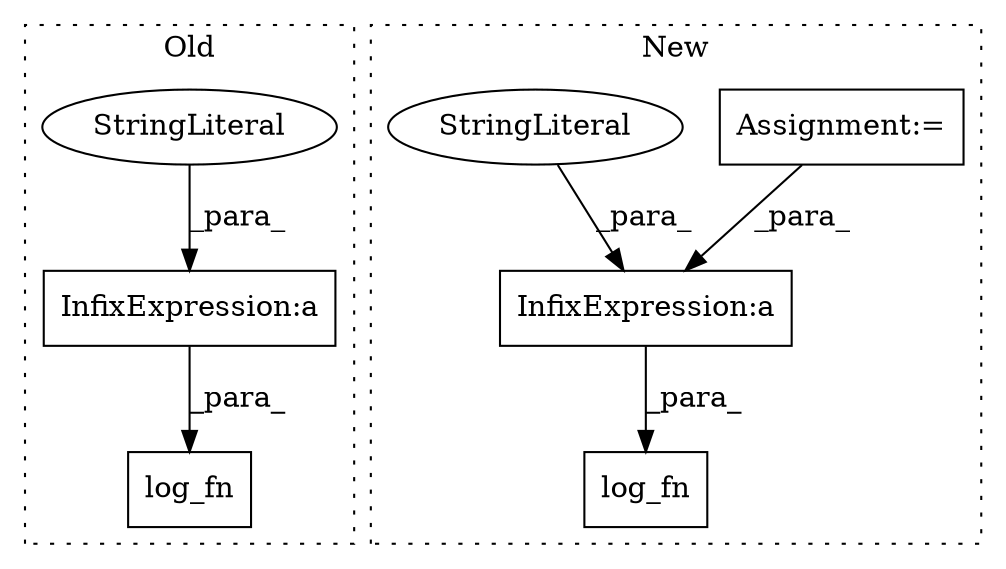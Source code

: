 digraph G {
subgraph cluster0 {
1 [label="log_fn" a="32" s="39728,39820" l="7,1" shape="box"];
3 [label="InfixExpression:a" a="27" s="39759" l="3" shape="box"];
4 [label="StringLiteral" a="45" s="39735" l="24" shape="ellipse"];
label = "Old";
style="dotted";
}
subgraph cluster1 {
2 [label="log_fn" a="32" s="39859,39907" l="7,1" shape="box"];
5 [label="Assignment:=" a="7" s="39768" l="1" shape="box"];
6 [label="InfixExpression:a" a="27" s="39890" l="3" shape="box"];
7 [label="StringLiteral" a="45" s="39866" l="24" shape="ellipse"];
label = "New";
style="dotted";
}
3 -> 1 [label="_para_"];
4 -> 3 [label="_para_"];
5 -> 6 [label="_para_"];
6 -> 2 [label="_para_"];
7 -> 6 [label="_para_"];
}